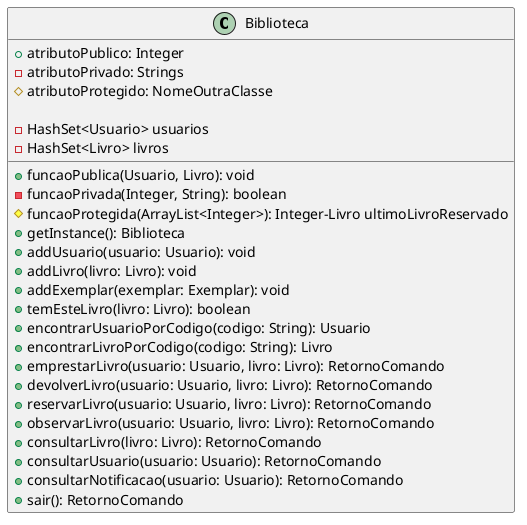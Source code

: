 @startuml

class Biblioteca {
    + atributoPublico: Integer
    - atributoPrivado: Strings
    # atributoProtegido: NomeOutraClasse

    + funcaoPublica(Usuario, Livro): void
    - funcaoPrivada(Integer, String): boolean
    # funcaoProtegida(ArrayList<Integer>): Integer-Livro ultimoLivroReservado
        -HashSet<Usuario> usuarios
        -HashSet<Livro> livros
        +getInstance(): Biblioteca
        +addUsuario(usuario: Usuario): void
        +addLivro(livro: Livro): void
        +addExemplar(exemplar: Exemplar): void
        +temEsteLivro(livro: Livro): boolean
        +encontrarUsuarioPorCodigo(codigo: String): Usuario
        +encontrarLivroPorCodigo(codigo: String): Livro
        +emprestarLivro(usuario: Usuario, livro: Livro): RetornoComando
        +devolverLivro(usuario: Usuario, livro: Livro): RetornoComando
        +reservarLivro(usuario: Usuario, livro: Livro): RetornoComando
        +observarLivro(usuario: Usuario, livro: Livro): RetornoComando
        +consultarLivro(livro: Livro): RetornoComando
        +consultarUsuario(usuario: Usuario): RetornoComando
        +consultarNotificacao(usuario: Usuario): RetornoComando
        +sair(): RetornoComando
}

@enduml